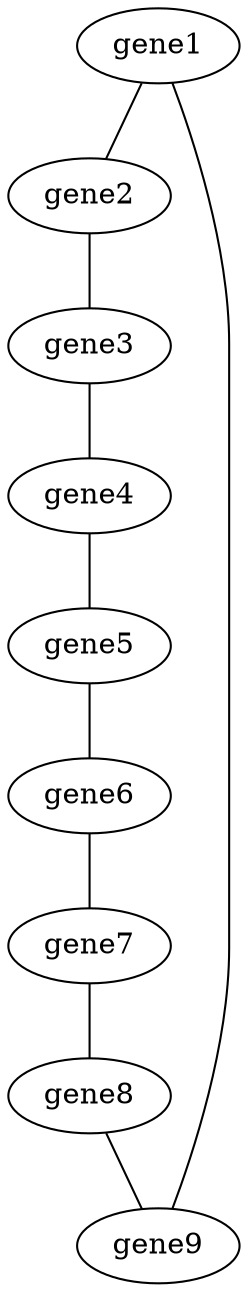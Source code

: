 strict graph "" {
gene1;
gene2;
gene3;
gene4;
gene5;
gene6;
gene7;
gene8;
gene9;
gene1 -- gene2;
gene2 -- gene3;
gene3 -- gene4;
gene4 -- gene5;
gene5 -- gene6;
gene6 -- gene7;
gene7 -- gene8;
gene8 -- gene9;
gene9 -- gene1;
}
